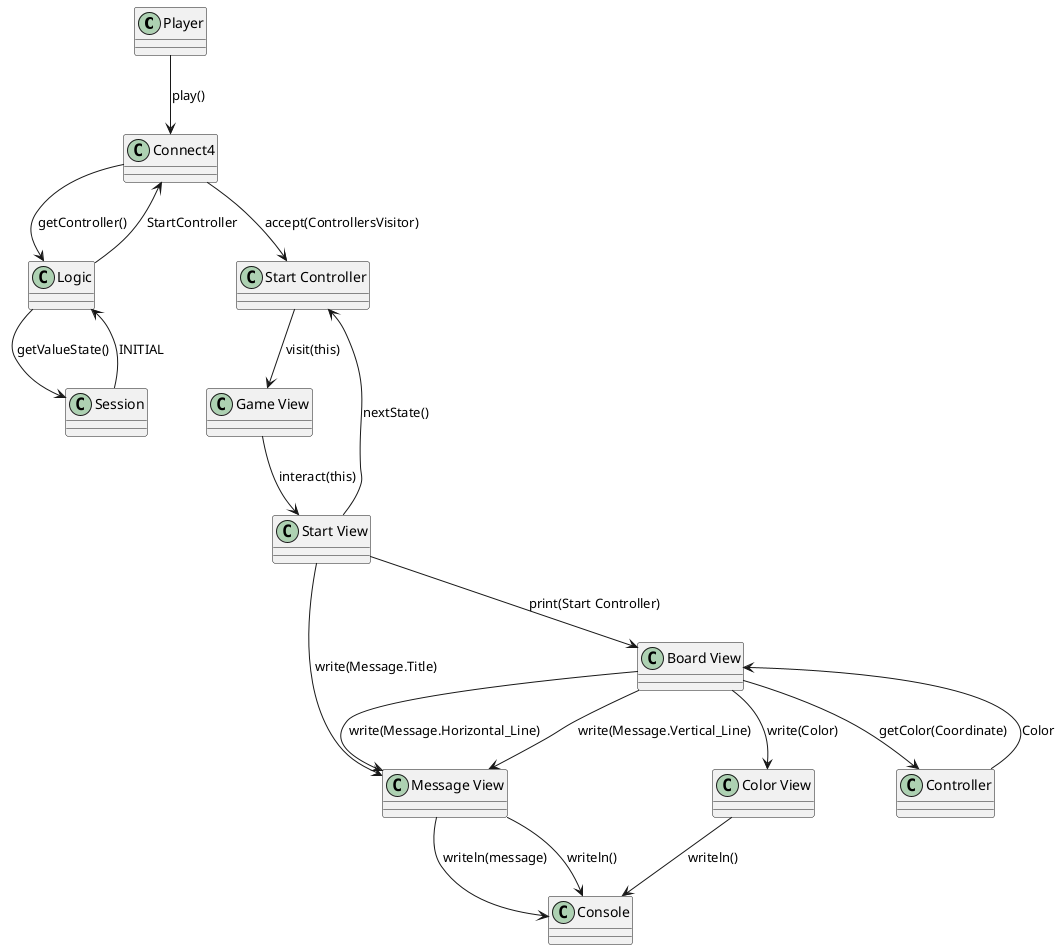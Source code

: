 @startuml StartCollaborationDiagram
class “Player” as P
class “Connect4” as C4
class “Logic” as L
class “Session” as S
class “Start Controller” as SC
class “Game View” as GV
class “Start View” as SV
class “Message View” as MV
class “Board View” as BV
class "Console" as C
class “Color View” as ColV
class "Controller" as Con

P --> C4: play()
C4 --> L: getController()
L --> S: getValueState()
S --> L: INITIAL
L --> C4: StartController
C4 --> SC: accept(ControllersVisitor)
SC --> GV: visit(this)
GV --> SV: interact(this)

SV --> MV: write(Message.Title)
MV --> C: writeln(message)

SV --> BV: print(Start Controller)
BV --> MV: write(Message.Horizontal_Line)
BV --> MV: write(Message.Vertical_Line)
BV --> Con: getColor(Coordinate)
Con --> BV: Color
BV --> ColV: write(Color)
ColV --> C: writeln()
MV --> C: writeln()

SV --> SC: nextState()
@enduml